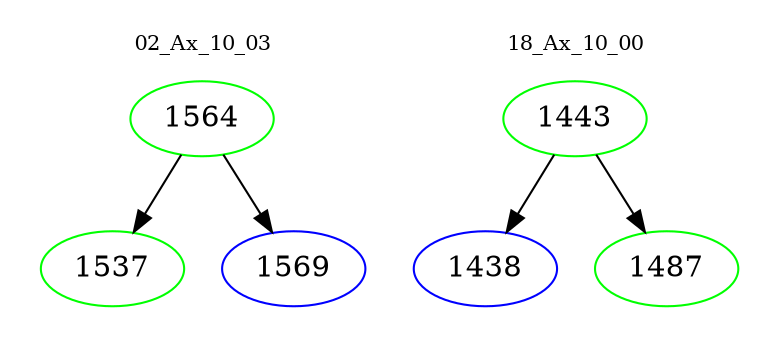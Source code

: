 digraph{
subgraph cluster_0 {
color = white
label = "02_Ax_10_03";
fontsize=10;
T0_1564 [label="1564", color="green"]
T0_1564 -> T0_1537 [color="black"]
T0_1537 [label="1537", color="green"]
T0_1564 -> T0_1569 [color="black"]
T0_1569 [label="1569", color="blue"]
}
subgraph cluster_1 {
color = white
label = "18_Ax_10_00";
fontsize=10;
T1_1443 [label="1443", color="green"]
T1_1443 -> T1_1438 [color="black"]
T1_1438 [label="1438", color="blue"]
T1_1443 -> T1_1487 [color="black"]
T1_1487 [label="1487", color="green"]
}
}
